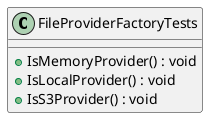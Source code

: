 @startuml
class FileProviderFactoryTests {
    + IsMemoryProvider() : void
    + IsLocalProvider() : void
    + IsS3Provider() : void
}
@enduml

